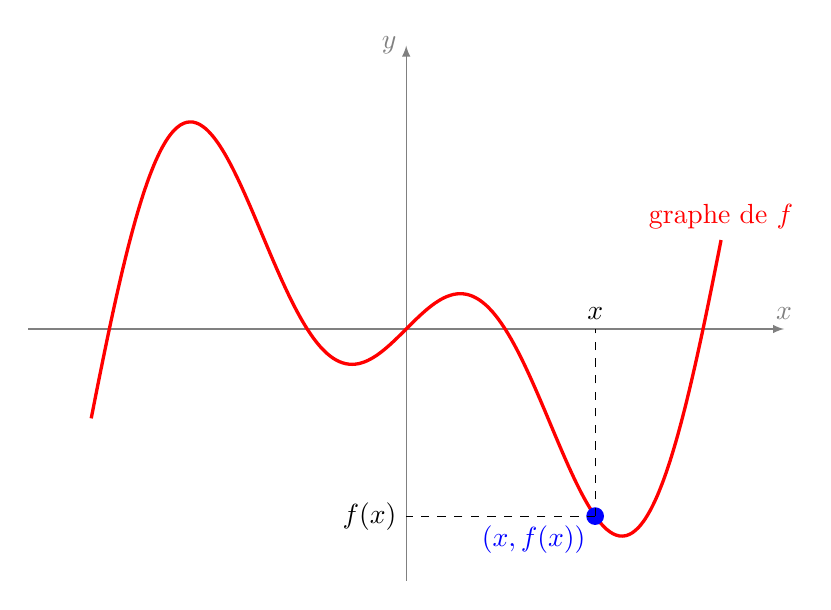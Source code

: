 \begin{tikzpicture}[scale=0.8]

	\draw[->,>=latex,gray] (-6,0) -- (6,0) node[above] {$x$};
	\draw[->,>=latex, gray] (0,-4) -- (0,4.5) node[left] {$y$};

	\draw[domain=-5:5, red,very thick,samples=100, smooth] plot (\x,{\x*cos(\x r)}) node[above] {graphe de $f$};
% node[above] {$x\cos x$};

% 	\fill (0,0) circle (1.5pt) node[below right] {$(0,0)$};

   \def\x{3};
   \pgfmathsetmacro\y{\x*cos(\x r)};

 	\fill[blue] (\x,\y) circle (4pt) node[below left] {$(x,f(x))$}; 

   \draw[dashed] (\x,\y) -- (\x,0) node[above] {$x$};
   \draw[dashed] (\x,\y) -- (0,\y) node[left] {$f(x)$};
\end{tikzpicture}